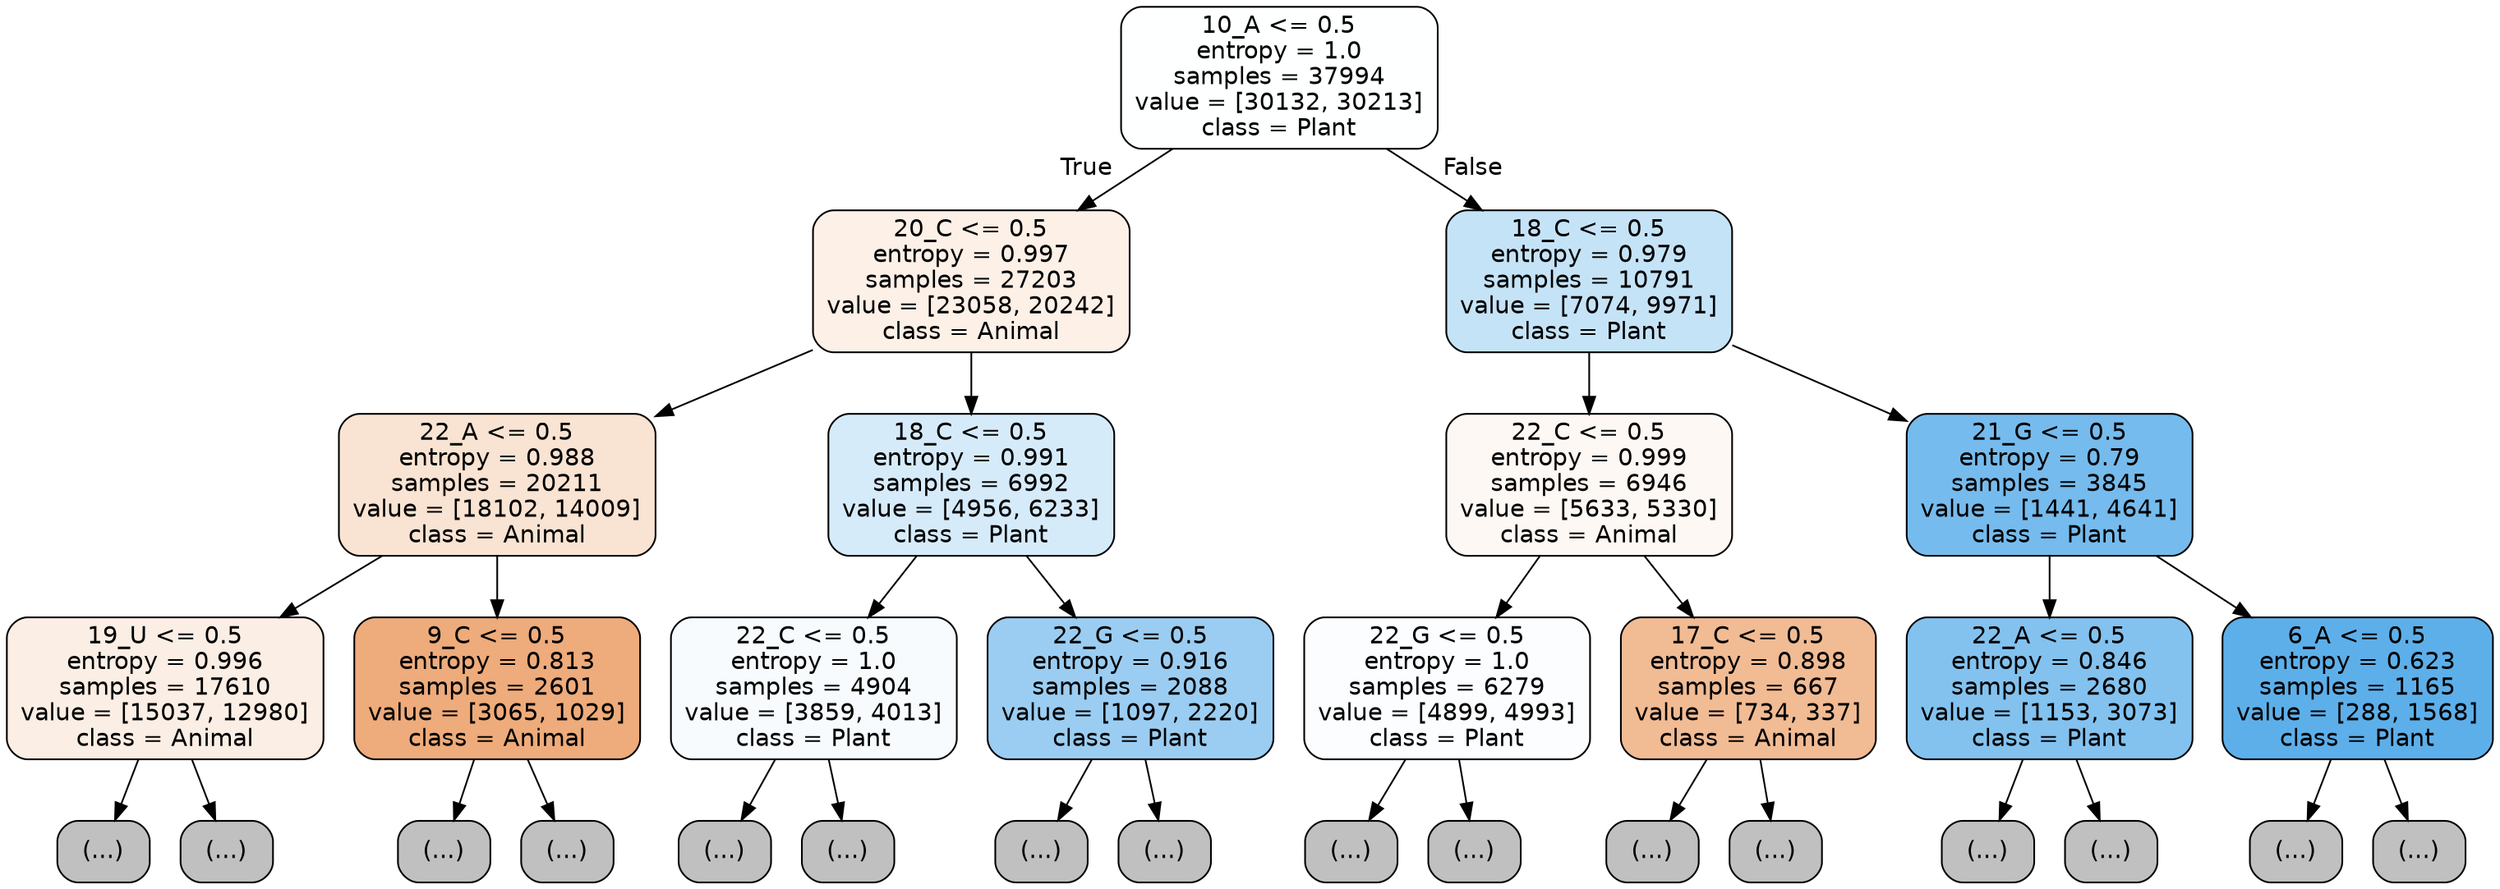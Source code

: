 digraph Tree {
node [shape=box, style="filled, rounded", color="black", fontname="helvetica"] ;
edge [fontname="helvetica"] ;
0 [label="10_A <= 0.5\nentropy = 1.0\nsamples = 37994\nvalue = [30132, 30213]\nclass = Plant", fillcolor="#feffff"] ;
1 [label="20_C <= 0.5\nentropy = 0.997\nsamples = 27203\nvalue = [23058, 20242]\nclass = Animal", fillcolor="#fcf0e7"] ;
0 -> 1 [labeldistance=2.5, labelangle=45, headlabel="True"] ;
2 [label="22_A <= 0.5\nentropy = 0.988\nsamples = 20211\nvalue = [18102, 14009]\nclass = Animal", fillcolor="#f9e3d2"] ;
1 -> 2 ;
3 [label="19_U <= 0.5\nentropy = 0.996\nsamples = 17610\nvalue = [15037, 12980]\nclass = Animal", fillcolor="#fbeee4"] ;
2 -> 3 ;
4 [label="(...)", fillcolor="#C0C0C0"] ;
3 -> 4 ;
6305 [label="(...)", fillcolor="#C0C0C0"] ;
3 -> 6305 ;
8518 [label="9_C <= 0.5\nentropy = 0.813\nsamples = 2601\nvalue = [3065, 1029]\nclass = Animal", fillcolor="#eeab7b"] ;
2 -> 8518 ;
8519 [label="(...)", fillcolor="#C0C0C0"] ;
8518 -> 8519 ;
9358 [label="(...)", fillcolor="#C0C0C0"] ;
8518 -> 9358 ;
9583 [label="18_C <= 0.5\nentropy = 0.991\nsamples = 6992\nvalue = [4956, 6233]\nclass = Plant", fillcolor="#d6ebfa"] ;
1 -> 9583 ;
9584 [label="22_C <= 0.5\nentropy = 1.0\nsamples = 4904\nvalue = [3859, 4013]\nclass = Plant", fillcolor="#f7fbfe"] ;
9583 -> 9584 ;
9585 [label="(...)", fillcolor="#C0C0C0"] ;
9584 -> 9585 ;
11694 [label="(...)", fillcolor="#C0C0C0"] ;
9584 -> 11694 ;
11903 [label="22_G <= 0.5\nentropy = 0.916\nsamples = 2088\nvalue = [1097, 2220]\nclass = Plant", fillcolor="#9bcdf2"] ;
9583 -> 11903 ;
11904 [label="(...)", fillcolor="#C0C0C0"] ;
11903 -> 11904 ;
12497 [label="(...)", fillcolor="#C0C0C0"] ;
11903 -> 12497 ;
12580 [label="18_C <= 0.5\nentropy = 0.979\nsamples = 10791\nvalue = [7074, 9971]\nclass = Plant", fillcolor="#c5e3f7"] ;
0 -> 12580 [labeldistance=2.5, labelangle=-45, headlabel="False"] ;
12581 [label="22_C <= 0.5\nentropy = 0.999\nsamples = 6946\nvalue = [5633, 5330]\nclass = Animal", fillcolor="#fef8f4"] ;
12580 -> 12581 ;
12582 [label="22_G <= 0.5\nentropy = 1.0\nsamples = 6279\nvalue = [4899, 4993]\nclass = Plant", fillcolor="#fbfdff"] ;
12581 -> 12582 ;
12583 [label="(...)", fillcolor="#C0C0C0"] ;
12582 -> 12583 ;
14984 [label="(...)", fillcolor="#C0C0C0"] ;
12582 -> 14984 ;
15333 [label="17_C <= 0.5\nentropy = 0.898\nsamples = 667\nvalue = [734, 337]\nclass = Animal", fillcolor="#f1bb94"] ;
12581 -> 15333 ;
15334 [label="(...)", fillcolor="#C0C0C0"] ;
15333 -> 15334 ;
15593 [label="(...)", fillcolor="#C0C0C0"] ;
15333 -> 15593 ;
15664 [label="21_G <= 0.5\nentropy = 0.79\nsamples = 3845\nvalue = [1441, 4641]\nclass = Plant", fillcolor="#76bbed"] ;
12580 -> 15664 ;
15665 [label="22_A <= 0.5\nentropy = 0.846\nsamples = 2680\nvalue = [1153, 3073]\nclass = Plant", fillcolor="#83c2ef"] ;
15664 -> 15665 ;
15666 [label="(...)", fillcolor="#C0C0C0"] ;
15665 -> 15666 ;
16351 [label="(...)", fillcolor="#C0C0C0"] ;
15665 -> 16351 ;
16426 [label="6_A <= 0.5\nentropy = 0.623\nsamples = 1165\nvalue = [288, 1568]\nclass = Plant", fillcolor="#5dafea"] ;
15664 -> 16426 ;
16427 [label="(...)", fillcolor="#C0C0C0"] ;
16426 -> 16427 ;
16596 [label="(...)", fillcolor="#C0C0C0"] ;
16426 -> 16596 ;
}